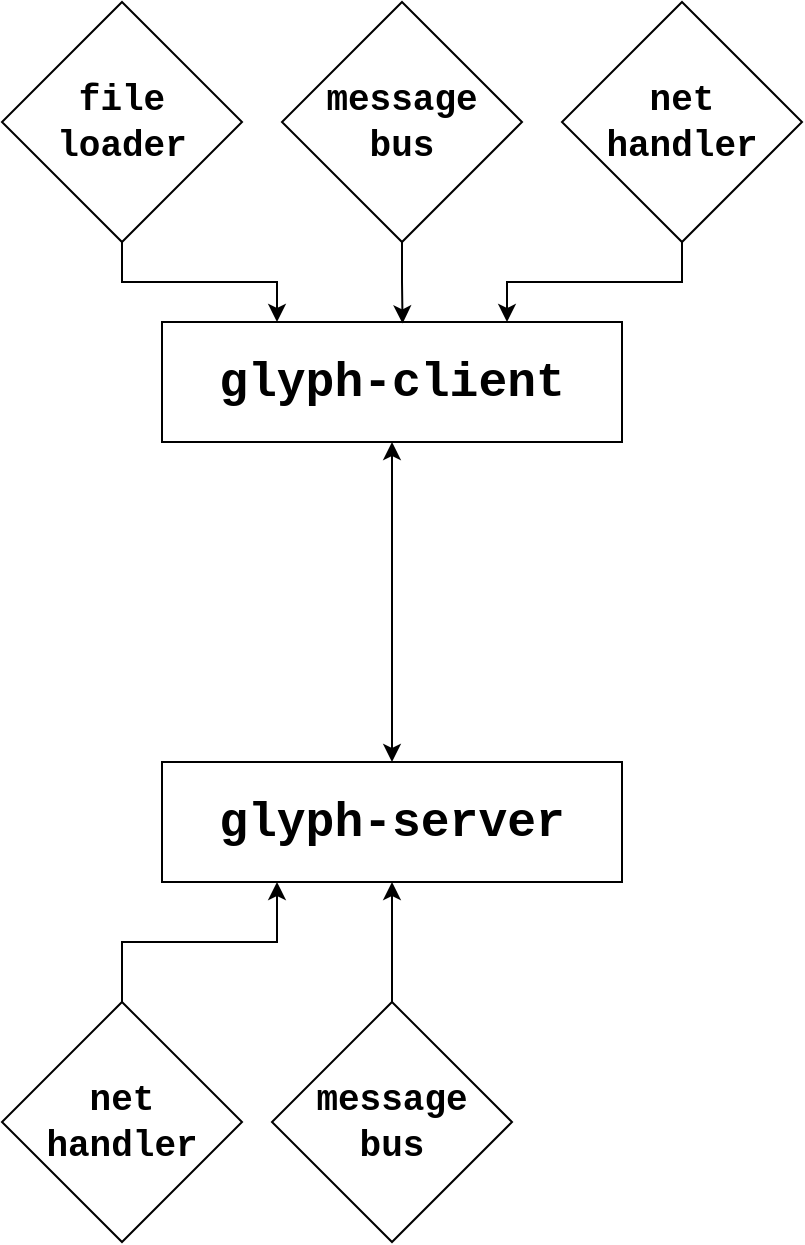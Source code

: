 <mxfile version="26.0.13" pages="2">
  <diagram name="Page-1" id="-FLrAZMlSt8un2dKXL5w">
    <mxGraphModel dx="835" dy="574" grid="1" gridSize="10" guides="1" tooltips="1" connect="1" arrows="1" fold="1" page="1" pageScale="1" pageWidth="850" pageHeight="1100" math="0" shadow="0">
      <root>
        <mxCell id="0" />
        <mxCell id="1" parent="0" />
        <mxCell id="W7bd2qUVRePxg1-YOgWJ-9" style="edgeStyle=orthogonalEdgeStyle;rounded=0;orthogonalLoop=1;jettySize=auto;html=1;exitX=0.5;exitY=1;exitDx=0;exitDy=0;entryX=0.5;entryY=0;entryDx=0;entryDy=0;startArrow=classic;startFill=1;" edge="1" parent="1" source="W7bd2qUVRePxg1-YOgWJ-1" target="W7bd2qUVRePxg1-YOgWJ-2">
          <mxGeometry relative="1" as="geometry" />
        </mxCell>
        <mxCell id="W7bd2qUVRePxg1-YOgWJ-1" value="&lt;h1&gt;&lt;font face=&quot;Courier New&quot;&gt;&lt;b&gt;glyph-client&lt;/b&gt;&lt;/font&gt;&lt;/h1&gt;" style="rounded=0;whiteSpace=wrap;html=1;" vertex="1" parent="1">
          <mxGeometry x="360" y="580" width="230" height="60" as="geometry" />
        </mxCell>
        <mxCell id="W7bd2qUVRePxg1-YOgWJ-2" value="&lt;h1&gt;&lt;font face=&quot;Courier New&quot;&gt;&lt;b&gt;glyph-server&lt;/b&gt;&lt;/font&gt;&lt;/h1&gt;" style="rounded=0;whiteSpace=wrap;html=1;" vertex="1" parent="1">
          <mxGeometry x="360" y="800" width="230" height="60" as="geometry" />
        </mxCell>
        <mxCell id="W7bd2qUVRePxg1-YOgWJ-5" style="edgeStyle=orthogonalEdgeStyle;rounded=0;orthogonalLoop=1;jettySize=auto;html=1;exitX=0.5;exitY=1;exitDx=0;exitDy=0;entryX=0.25;entryY=0;entryDx=0;entryDy=0;" edge="1" parent="1" source="W7bd2qUVRePxg1-YOgWJ-3" target="W7bd2qUVRePxg1-YOgWJ-1">
          <mxGeometry relative="1" as="geometry" />
        </mxCell>
        <mxCell id="W7bd2qUVRePxg1-YOgWJ-3" value="&lt;h2&gt;&lt;font face=&quot;Courier New&quot;&gt;file loader&lt;br&gt;&lt;/font&gt;&lt;/h2&gt;" style="rhombus;whiteSpace=wrap;html=1;" vertex="1" parent="1">
          <mxGeometry x="280" y="420" width="120" height="120" as="geometry" />
        </mxCell>
        <mxCell id="W7bd2qUVRePxg1-YOgWJ-6" style="edgeStyle=orthogonalEdgeStyle;rounded=0;orthogonalLoop=1;jettySize=auto;html=1;exitX=0.5;exitY=1;exitDx=0;exitDy=0;entryX=0.75;entryY=0;entryDx=0;entryDy=0;" edge="1" parent="1" source="W7bd2qUVRePxg1-YOgWJ-4" target="W7bd2qUVRePxg1-YOgWJ-1">
          <mxGeometry relative="1" as="geometry" />
        </mxCell>
        <mxCell id="W7bd2qUVRePxg1-YOgWJ-4" value="&lt;h2&gt;&lt;font face=&quot;Courier New&quot;&gt;net handler&lt;br&gt;&lt;/font&gt;&lt;/h2&gt;" style="rhombus;whiteSpace=wrap;html=1;" vertex="1" parent="1">
          <mxGeometry x="560" y="420" width="120" height="120" as="geometry" />
        </mxCell>
        <mxCell id="W7bd2qUVRePxg1-YOgWJ-7" value="&lt;h2&gt;&lt;font face=&quot;Courier New&quot;&gt;message bus&lt;br&gt;&lt;/font&gt;&lt;/h2&gt;" style="rhombus;whiteSpace=wrap;html=1;" vertex="1" parent="1">
          <mxGeometry x="420" y="420" width="120" height="120" as="geometry" />
        </mxCell>
        <mxCell id="W7bd2qUVRePxg1-YOgWJ-8" style="edgeStyle=orthogonalEdgeStyle;rounded=0;orthogonalLoop=1;jettySize=auto;html=1;exitX=0.5;exitY=1;exitDx=0;exitDy=0;entryX=0.523;entryY=0.012;entryDx=0;entryDy=0;entryPerimeter=0;" edge="1" parent="1" source="W7bd2qUVRePxg1-YOgWJ-7" target="W7bd2qUVRePxg1-YOgWJ-1">
          <mxGeometry relative="1" as="geometry" />
        </mxCell>
        <mxCell id="W7bd2qUVRePxg1-YOgWJ-11" style="edgeStyle=orthogonalEdgeStyle;rounded=0;orthogonalLoop=1;jettySize=auto;html=1;exitX=0.5;exitY=0;exitDx=0;exitDy=0;entryX=0.25;entryY=1;entryDx=0;entryDy=0;" edge="1" parent="1" source="W7bd2qUVRePxg1-YOgWJ-10" target="W7bd2qUVRePxg1-YOgWJ-2">
          <mxGeometry relative="1" as="geometry" />
        </mxCell>
        <mxCell id="W7bd2qUVRePxg1-YOgWJ-10" value="&lt;h2&gt;&lt;font face=&quot;Courier New&quot;&gt;net handler&lt;br&gt;&lt;/font&gt;&lt;/h2&gt;" style="rhombus;whiteSpace=wrap;html=1;" vertex="1" parent="1">
          <mxGeometry x="280" y="920" width="120" height="120" as="geometry" />
        </mxCell>
        <mxCell id="W7bd2qUVRePxg1-YOgWJ-13" style="edgeStyle=orthogonalEdgeStyle;rounded=0;orthogonalLoop=1;jettySize=auto;html=1;exitX=0.5;exitY=0;exitDx=0;exitDy=0;entryX=0.5;entryY=1;entryDx=0;entryDy=0;" edge="1" parent="1" source="W7bd2qUVRePxg1-YOgWJ-12" target="W7bd2qUVRePxg1-YOgWJ-2">
          <mxGeometry relative="1" as="geometry" />
        </mxCell>
        <mxCell id="W7bd2qUVRePxg1-YOgWJ-12" value="&lt;h2&gt;&lt;font face=&quot;Courier New&quot;&gt;message bus&lt;br&gt;&lt;/font&gt;&lt;/h2&gt;" style="rhombus;whiteSpace=wrap;html=1;" vertex="1" parent="1">
          <mxGeometry x="415" y="920" width="120" height="120" as="geometry" />
        </mxCell>
      </root>
    </mxGraphModel>
  </diagram>
  <diagram id="jgMxbENvsLHy517YvmT1" name="Glyphic Architecture">
    <mxGraphModel dx="2060" dy="831" grid="1" gridSize="10" guides="1" tooltips="1" connect="1" arrows="1" fold="1" page="1" pageScale="1" pageWidth="850" pageHeight="1100" math="0" shadow="0">
      <root>
        <mxCell id="0" />
        <mxCell id="1" parent="0" />
        <mxCell id="NJIvl9b5mjo63YT-7Px1-7" value="&lt;h2&gt;&lt;font face=&quot;Courier New&quot;&gt;&lt;br&gt;&lt;/font&gt;&lt;/h2&gt;" style="rhombus;whiteSpace=wrap;html=1;" parent="1" vertex="1">
          <mxGeometry x="80" y="720" width="120" height="120" as="geometry" />
        </mxCell>
        <mxCell id="pyT-qH913ZQq-UkWncqq-5" style="edgeStyle=orthogonalEdgeStyle;rounded=0;orthogonalLoop=1;jettySize=auto;html=1;exitX=1;exitY=0.5;exitDx=0;exitDy=0;entryX=0.5;entryY=1;entryDx=0;entryDy=0;endArrow=none;startFill=0;dashed=1;fillColor=#d5e8d4;strokeColor=#82b366;" parent="1" source="NJIvl9b5mjo63YT-7Px1-17" target="NJIvl9b5mjo63YT-7Px1-7" edge="1">
          <mxGeometry relative="1" as="geometry" />
        </mxCell>
        <mxCell id="NJIvl9b5mjo63YT-7Px1-17" value="" style="triangle;whiteSpace=wrap;html=1;rotation=-90;" parent="1" vertex="1">
          <mxGeometry x="110" y="870" width="60" height="80" as="geometry" />
        </mxCell>
        <mxCell id="pyT-qH913ZQq-UkWncqq-1" value="" style="group" parent="1" vertex="1" connectable="0">
          <mxGeometry x="175" y="850" width="265" height="60" as="geometry" />
        </mxCell>
        <mxCell id="NJIvl9b5mjo63YT-7Px1-18" value="&lt;h1 align=&quot;left&quot;&gt;&lt;font&gt;&lt;span style=&quot;font-weight: normal;&quot;&gt;glyphic shard&lt;/span&gt;&lt;br&gt;&lt;/font&gt;&lt;/h1&gt;" style="text;html=1;align=left;verticalAlign=middle;whiteSpace=wrap;rounded=0;fontFamily=Courier New;" parent="pyT-qH913ZQq-UkWncqq-1" vertex="1">
          <mxGeometry x="65" width="200" height="30" as="geometry" />
        </mxCell>
        <mxCell id="NJIvl9b5mjo63YT-7Px1-21" value="" style="endArrow=none;html=1;strokeWidth=1;rounded=0;entryX=0.5;entryY=1;entryDx=0;entryDy=0;" parent="pyT-qH913ZQq-UkWncqq-1" target="NJIvl9b5mjo63YT-7Px1-18" edge="1">
          <mxGeometry width="50" height="50" relative="1" as="geometry">
            <mxPoint y="60" as="sourcePoint" />
            <mxPoint x="250" y="30" as="targetPoint" />
            <Array as="points">
              <mxPoint x="30" y="30" />
            </Array>
          </mxGeometry>
        </mxCell>
        <mxCell id="pyT-qH913ZQq-UkWncqq-2" value="" style="group" parent="1" vertex="1" connectable="0">
          <mxGeometry x="180" y="680" width="265" height="85" as="geometry" />
        </mxCell>
        <mxCell id="pyT-qH913ZQq-UkWncqq-3" value="&lt;h1 align=&quot;left&quot;&gt;&lt;font&gt;&lt;span style=&quot;font-weight: normal;&quot;&gt;glyphic core&lt;/span&gt;&lt;br&gt;&lt;/font&gt;&lt;/h1&gt;" style="text;html=1;align=left;verticalAlign=middle;whiteSpace=wrap;rounded=0;fontFamily=Courier New;" parent="pyT-qH913ZQq-UkWncqq-2" vertex="1">
          <mxGeometry x="65" width="200" height="30" as="geometry" />
        </mxCell>
        <mxCell id="pyT-qH913ZQq-UkWncqq-4" value="" style="endArrow=none;html=1;strokeWidth=1;rounded=0;entryX=0.5;entryY=1;entryDx=0;entryDy=0;" parent="pyT-qH913ZQq-UkWncqq-2" target="pyT-qH913ZQq-UkWncqq-3" edge="1">
          <mxGeometry width="50" height="50" relative="1" as="geometry">
            <mxPoint y="60" as="sourcePoint" />
            <mxPoint x="250" y="30" as="targetPoint" />
            <Array as="points">
              <mxPoint x="30" y="30" />
            </Array>
          </mxGeometry>
        </mxCell>
        <mxCell id="pyT-qH913ZQq-UkWncqq-10" value="" style="group;fontStyle=0" parent="1" vertex="1" connectable="0">
          <mxGeometry x="-510" y="780" width="270" height="60" as="geometry" />
        </mxCell>
        <mxCell id="pyT-qH913ZQq-UkWncqq-8" value="" style="endArrow=none;html=1;strokeWidth=1;rounded=0;entryX=0.5;entryY=1;entryDx=0;entryDy=0;" parent="pyT-qH913ZQq-UkWncqq-10" target="pyT-qH913ZQq-UkWncqq-9" edge="1">
          <mxGeometry width="50" height="50" relative="1" as="geometry">
            <mxPoint x="270" y="60" as="sourcePoint" />
            <mxPoint x="105" y="30" as="targetPoint" />
            <Array as="points">
              <mxPoint x="240" y="30" />
            </Array>
          </mxGeometry>
        </mxCell>
        <mxCell id="pyT-qH913ZQq-UkWncqq-9" value="&lt;div align=&quot;right&quot;&gt;left callout&lt;br&gt;&lt;/div&gt;" style="text;html=1;align=right;verticalAlign=middle;whiteSpace=wrap;rounded=0;fontFamily=Courier New;fontSize=24;fontStyle=0" parent="pyT-qH913ZQq-UkWncqq-10" vertex="1">
          <mxGeometry width="200" height="30" as="geometry" />
        </mxCell>
        <mxCell id="pyT-qH913ZQq-UkWncqq-13" value="" style="group" parent="1" vertex="1" connectable="0">
          <mxGeometry x="150" y="800" width="265" height="60" as="geometry" />
        </mxCell>
        <mxCell id="pyT-qH913ZQq-UkWncqq-14" value="&lt;h1 align=&quot;left&quot;&gt;&lt;font&gt;&lt;span style=&quot;font-weight: normal;&quot;&gt;comms channel&lt;/span&gt;&lt;br&gt;&lt;/font&gt;&lt;/h1&gt;" style="text;html=1;align=left;verticalAlign=middle;whiteSpace=wrap;rounded=0;fontFamily=Courier New;" parent="pyT-qH913ZQq-UkWncqq-13" vertex="1">
          <mxGeometry x="90" width="200" height="30" as="geometry" />
        </mxCell>
        <mxCell id="pyT-qH913ZQq-UkWncqq-15" value="" style="endArrow=none;html=1;strokeWidth=1;rounded=0;entryX=0.5;entryY=1;entryDx=0;entryDy=0;" parent="pyT-qH913ZQq-UkWncqq-13" target="pyT-qH913ZQq-UkWncqq-14" edge="1">
          <mxGeometry width="50" height="50" relative="1" as="geometry">
            <mxPoint y="60" as="sourcePoint" />
            <mxPoint x="250" y="30" as="targetPoint" />
            <Array as="points">
              <mxPoint x="30" y="30" />
            </Array>
          </mxGeometry>
        </mxCell>
        <mxCell id="pyT-qH913ZQq-UkWncqq-17" value="" style="group" parent="1" vertex="1" connectable="0">
          <mxGeometry x="-557" y="850" width="265" height="85" as="geometry" />
        </mxCell>
        <mxCell id="pyT-qH913ZQq-UkWncqq-18" value="&lt;h1 align=&quot;left&quot;&gt;&lt;font face=&quot;Courier New&quot;&gt;&lt;span style=&quot;font-weight: normal;&quot;&gt;right callout&lt;/span&gt;&lt;br&gt;&lt;/font&gt;&lt;/h1&gt;" style="text;html=1;align=left;verticalAlign=middle;whiteSpace=wrap;rounded=0;fontStyle=0" parent="pyT-qH913ZQq-UkWncqq-17" vertex="1">
          <mxGeometry x="65" width="200" height="30" as="geometry" />
        </mxCell>
        <mxCell id="pyT-qH913ZQq-UkWncqq-19" value="" style="endArrow=none;html=1;strokeWidth=1;rounded=0;entryX=0.5;entryY=1;entryDx=0;entryDy=0;" parent="pyT-qH913ZQq-UkWncqq-17" target="pyT-qH913ZQq-UkWncqq-18" edge="1">
          <mxGeometry width="50" height="50" relative="1" as="geometry">
            <mxPoint y="60" as="sourcePoint" />
            <mxPoint x="250" y="30" as="targetPoint" />
            <Array as="points">
              <mxPoint x="30" y="30" />
            </Array>
          </mxGeometry>
        </mxCell>
        <mxCell id="pyT-qH913ZQq-UkWncqq-11" style="edgeStyle=orthogonalEdgeStyle;rounded=0;orthogonalLoop=1;jettySize=auto;html=1;exitX=1;exitY=0.5;exitDx=0;exitDy=0;entryX=0;entryY=0.5;entryDx=0;entryDy=0;endArrow=none;startFill=0;dashed=1;fillColor=#d5e8d4;strokeColor=#82b366;" parent="1" source="pyT-qH913ZQq-UkWncqq-12" target="NJIvl9b5mjo63YT-7Px1-7" edge="1">
          <mxGeometry relative="1" as="geometry">
            <mxPoint x="80" y="780" as="targetPoint" />
          </mxGeometry>
        </mxCell>
        <mxCell id="pyT-qH913ZQq-UkWncqq-12" value="" style="triangle;whiteSpace=wrap;html=1;rotation=0;" parent="1" vertex="1">
          <mxGeometry x="-20" y="740" width="60" height="80" as="geometry" />
        </mxCell>
        <mxCell id="pyT-qH913ZQq-UkWncqq-25" value="" style="group" parent="1" vertex="1" connectable="0">
          <mxGeometry x="-270" y="620" width="319.5" height="108.635" as="geometry" />
        </mxCell>
        <mxCell id="pyT-qH913ZQq-UkWncqq-21" value="" style="shape=crossbar;whiteSpace=wrap;html=1;rounded=1;direction=south;rotation=45;" parent="pyT-qH913ZQq-UkWncqq-25" vertex="1">
          <mxGeometry x="260.43" y="0.17" width="20" height="118.79" as="geometry" />
        </mxCell>
        <mxCell id="pyT-qH913ZQq-UkWncqq-22" value="" style="group;fontStyle=0" parent="pyT-qH913ZQq-UkWncqq-25" vertex="1" connectable="0">
          <mxGeometry width="270" height="60" as="geometry" />
        </mxCell>
        <mxCell id="pyT-qH913ZQq-UkWncqq-23" value="" style="endArrow=none;html=1;strokeWidth=1;rounded=0;entryX=0.5;entryY=1;entryDx=0;entryDy=0;" parent="pyT-qH913ZQq-UkWncqq-22" target="pyT-qH913ZQq-UkWncqq-24" edge="1">
          <mxGeometry width="50" height="50" relative="1" as="geometry">
            <mxPoint x="270" y="60" as="sourcePoint" />
            <mxPoint x="105" y="30" as="targetPoint" />
            <Array as="points">
              <mxPoint x="240" y="30" />
            </Array>
          </mxGeometry>
        </mxCell>
        <mxCell id="pyT-qH913ZQq-UkWncqq-24" value="&lt;div align=&quot;right&quot;&gt;glyph&lt;br&gt;&lt;/div&gt;" style="text;html=1;align=right;verticalAlign=middle;whiteSpace=wrap;rounded=0;fontFamily=Courier New;fontSize=24;fontStyle=0" parent="pyT-qH913ZQq-UkWncqq-22" vertex="1">
          <mxGeometry x="150" width="80" height="30" as="geometry" />
        </mxCell>
        <mxCell id="ihaaTIRmuxDENvVCG5u8-32" value="" style="group" vertex="1" connectable="0" parent="1">
          <mxGeometry x="-270" y="1110" width="319.5" height="108.635" as="geometry" />
        </mxCell>
        <mxCell id="ihaaTIRmuxDENvVCG5u8-33" value="" style="shape=crossbar;whiteSpace=wrap;html=1;rounded=1;direction=south;rotation=45;" vertex="1" parent="ihaaTIRmuxDENvVCG5u8-32">
          <mxGeometry x="260.43" y="0.17" width="20" height="118.79" as="geometry" />
        </mxCell>
        <mxCell id="ihaaTIRmuxDENvVCG5u8-34" value="" style="group;fontStyle=0" vertex="1" connectable="0" parent="ihaaTIRmuxDENvVCG5u8-32">
          <mxGeometry width="270" height="60" as="geometry" />
        </mxCell>
        <mxCell id="ihaaTIRmuxDENvVCG5u8-35" value="" style="endArrow=none;html=1;strokeWidth=1;rounded=0;entryX=0.5;entryY=1;entryDx=0;entryDy=0;" edge="1" parent="ihaaTIRmuxDENvVCG5u8-34" target="ihaaTIRmuxDENvVCG5u8-36">
          <mxGeometry width="50" height="50" relative="1" as="geometry">
            <mxPoint x="270" y="60" as="sourcePoint" />
            <mxPoint x="105" y="30" as="targetPoint" />
            <Array as="points">
              <mxPoint x="240" y="30" />
            </Array>
          </mxGeometry>
        </mxCell>
        <mxCell id="ihaaTIRmuxDENvVCG5u8-36" value="&lt;div align=&quot;right&quot;&gt;glyph&lt;br&gt;&lt;/div&gt;" style="text;html=1;align=right;verticalAlign=middle;whiteSpace=wrap;rounded=0;fontFamily=Courier New;fontSize=24;fontStyle=0" vertex="1" parent="ihaaTIRmuxDENvVCG5u8-34">
          <mxGeometry x="150" width="80" height="30" as="geometry" />
        </mxCell>
        <mxCell id="ihaaTIRmuxDENvVCG5u8-37" value="" style="group" vertex="1" connectable="0" parent="1">
          <mxGeometry x="-120" y="1060" width="520" height="520" as="geometry" />
        </mxCell>
        <mxCell id="ihaaTIRmuxDENvVCG5u8-18" value="" style="group;rotation=-180;" vertex="1" connectable="0" parent="ihaaTIRmuxDENvVCG5u8-37">
          <mxGeometry x="300" width="220" height="220" as="geometry" />
        </mxCell>
        <mxCell id="ihaaTIRmuxDENvVCG5u8-13" value="&lt;h2&gt;&lt;font face=&quot;Courier New&quot;&gt;&lt;br&gt;&lt;/font&gt;&lt;/h2&gt;" style="rhombus;whiteSpace=wrap;html=1;rotation=-180;" vertex="1" parent="ihaaTIRmuxDENvVCG5u8-18">
          <mxGeometry y="100" width="120" height="120" as="geometry" />
        </mxCell>
        <mxCell id="ihaaTIRmuxDENvVCG5u8-14" style="edgeStyle=orthogonalEdgeStyle;rounded=0;orthogonalLoop=1;jettySize=auto;html=1;exitX=1;exitY=0.5;exitDx=0;exitDy=0;entryX=0.5;entryY=1;entryDx=0;entryDy=0;endArrow=none;startFill=0;dashed=1;fillColor=#d5e8d4;strokeColor=#82b366;" edge="1" parent="ihaaTIRmuxDENvVCG5u8-18" source="ihaaTIRmuxDENvVCG5u8-15" target="ihaaTIRmuxDENvVCG5u8-13">
          <mxGeometry relative="1" as="geometry" />
        </mxCell>
        <mxCell id="ihaaTIRmuxDENvVCG5u8-15" value="" style="triangle;whiteSpace=wrap;html=1;rotation=-270;" vertex="1" parent="ihaaTIRmuxDENvVCG5u8-18">
          <mxGeometry x="30" y="-10" width="60" height="80" as="geometry" />
        </mxCell>
        <mxCell id="ihaaTIRmuxDENvVCG5u8-19" value="" style="group" vertex="1" connectable="0" parent="ihaaTIRmuxDENvVCG5u8-37">
          <mxGeometry y="300" width="220" height="220" as="geometry" />
        </mxCell>
        <mxCell id="ihaaTIRmuxDENvVCG5u8-1" value="&lt;h2&gt;&lt;font face=&quot;Courier New&quot;&gt;&lt;br&gt;&lt;/font&gt;&lt;/h2&gt;" style="rhombus;whiteSpace=wrap;html=1;" vertex="1" parent="ihaaTIRmuxDENvVCG5u8-19">
          <mxGeometry x="100" width="120" height="120" as="geometry" />
        </mxCell>
        <mxCell id="ihaaTIRmuxDENvVCG5u8-2" style="edgeStyle=orthogonalEdgeStyle;rounded=0;orthogonalLoop=1;jettySize=auto;html=1;exitX=1;exitY=0.5;exitDx=0;exitDy=0;entryX=0.5;entryY=1;entryDx=0;entryDy=0;endArrow=none;startFill=0;dashed=1;fillColor=#d5e8d4;strokeColor=#82b366;" edge="1" parent="ihaaTIRmuxDENvVCG5u8-19" source="ihaaTIRmuxDENvVCG5u8-3" target="ihaaTIRmuxDENvVCG5u8-1">
          <mxGeometry relative="1" as="geometry" />
        </mxCell>
        <mxCell id="ihaaTIRmuxDENvVCG5u8-3" value="" style="triangle;whiteSpace=wrap;html=1;rotation=-90;" vertex="1" parent="ihaaTIRmuxDENvVCG5u8-19">
          <mxGeometry x="130" y="150" width="60" height="80" as="geometry" />
        </mxCell>
        <mxCell id="ihaaTIRmuxDENvVCG5u8-4" style="edgeStyle=orthogonalEdgeStyle;rounded=0;orthogonalLoop=1;jettySize=auto;html=1;exitX=1;exitY=0.5;exitDx=0;exitDy=0;entryX=0;entryY=0.5;entryDx=0;entryDy=0;endArrow=none;startFill=0;dashed=1;fillColor=#d5e8d4;strokeColor=#82b366;" edge="1" parent="ihaaTIRmuxDENvVCG5u8-19" source="ihaaTIRmuxDENvVCG5u8-5" target="ihaaTIRmuxDENvVCG5u8-1">
          <mxGeometry relative="1" as="geometry">
            <mxPoint x="100" y="60" as="targetPoint" />
          </mxGeometry>
        </mxCell>
        <mxCell id="ihaaTIRmuxDENvVCG5u8-5" value="" style="triangle;whiteSpace=wrap;html=1;rotation=0;" vertex="1" parent="ihaaTIRmuxDENvVCG5u8-19">
          <mxGeometry y="20" width="60" height="80" as="geometry" />
        </mxCell>
        <mxCell id="ihaaTIRmuxDENvVCG5u8-20" value="" style="group;rotation=-90;" vertex="1" connectable="0" parent="ihaaTIRmuxDENvVCG5u8-37">
          <mxGeometry x="300" y="300" width="220" height="220" as="geometry" />
        </mxCell>
        <mxCell id="ihaaTIRmuxDENvVCG5u8-21" value="&lt;h2&gt;&lt;font face=&quot;Courier New&quot;&gt;&lt;br&gt;&lt;/font&gt;&lt;/h2&gt;" style="rhombus;whiteSpace=wrap;html=1;rotation=-90;" vertex="1" parent="ihaaTIRmuxDENvVCG5u8-20">
          <mxGeometry width="120" height="120" as="geometry" />
        </mxCell>
        <mxCell id="ihaaTIRmuxDENvVCG5u8-22" style="edgeStyle=orthogonalEdgeStyle;rounded=0;orthogonalLoop=1;jettySize=auto;html=1;exitX=1;exitY=0.5;exitDx=0;exitDy=0;entryX=0.5;entryY=1;entryDx=0;entryDy=0;endArrow=none;startFill=0;dashed=1;fillColor=#d5e8d4;strokeColor=#82b366;" edge="1" parent="ihaaTIRmuxDENvVCG5u8-20" source="ihaaTIRmuxDENvVCG5u8-23" target="ihaaTIRmuxDENvVCG5u8-21">
          <mxGeometry relative="1" as="geometry" />
        </mxCell>
        <mxCell id="ihaaTIRmuxDENvVCG5u8-23" value="" style="triangle;whiteSpace=wrap;html=1;rotation=-180;" vertex="1" parent="ihaaTIRmuxDENvVCG5u8-20">
          <mxGeometry x="160" y="20" width="60" height="80" as="geometry" />
        </mxCell>
        <mxCell id="ihaaTIRmuxDENvVCG5u8-24" style="edgeStyle=orthogonalEdgeStyle;rounded=0;orthogonalLoop=1;jettySize=auto;html=1;exitX=1;exitY=0.5;exitDx=0;exitDy=0;entryX=0;entryY=0.5;entryDx=0;entryDy=0;endArrow=none;startFill=0;dashed=1;fillColor=#d5e8d4;strokeColor=#82b366;" edge="1" parent="ihaaTIRmuxDENvVCG5u8-20" source="ihaaTIRmuxDENvVCG5u8-25" target="ihaaTIRmuxDENvVCG5u8-21">
          <mxGeometry relative="1" as="geometry">
            <mxPoint x="60" y="120" as="targetPoint" />
          </mxGeometry>
        </mxCell>
        <mxCell id="ihaaTIRmuxDENvVCG5u8-25" value="" style="triangle;whiteSpace=wrap;html=1;rotation=-90;" vertex="1" parent="ihaaTIRmuxDENvVCG5u8-20">
          <mxGeometry x="30" y="150" width="60" height="80" as="geometry" />
        </mxCell>
        <mxCell id="ihaaTIRmuxDENvVCG5u8-28" style="rounded=0;orthogonalLoop=1;jettySize=auto;html=1;exitX=0;exitY=1;exitDx=0;exitDy=0;entryX=1;entryY=0;entryDx=0;entryDy=0;endArrow=none;startFill=0;dashed=1;fillColor=#d5e8d4;strokeColor=#82b366;" edge="1" parent="ihaaTIRmuxDENvVCG5u8-37" source="ihaaTIRmuxDENvVCG5u8-26" target="ihaaTIRmuxDENvVCG5u8-13">
          <mxGeometry relative="1" as="geometry" />
        </mxCell>
        <mxCell id="ihaaTIRmuxDENvVCG5u8-29" style="rounded=0;orthogonalLoop=1;jettySize=auto;html=1;exitX=0;exitY=0;exitDx=0;exitDy=0;entryX=1;entryY=0;entryDx=0;entryDy=0;endArrow=none;startFill=0;dashed=1;fillColor=#d5e8d4;strokeColor=#82b366;" edge="1" parent="ihaaTIRmuxDENvVCG5u8-37" source="ihaaTIRmuxDENvVCG5u8-26" target="ihaaTIRmuxDENvVCG5u8-21">
          <mxGeometry relative="1" as="geometry" />
        </mxCell>
        <mxCell id="ihaaTIRmuxDENvVCG5u8-30" style="rounded=0;orthogonalLoop=1;jettySize=auto;html=1;exitX=1;exitY=0;exitDx=0;exitDy=0;entryX=1;entryY=0;entryDx=0;entryDy=0;endArrow=none;startFill=0;dashed=1;fillColor=#d5e8d4;strokeColor=#82b366;" edge="1" parent="ihaaTIRmuxDENvVCG5u8-37" source="ihaaTIRmuxDENvVCG5u8-26" target="ihaaTIRmuxDENvVCG5u8-1">
          <mxGeometry relative="1" as="geometry" />
        </mxCell>
        <mxCell id="ihaaTIRmuxDENvVCG5u8-26" value="&lt;h2&gt;&lt;font face=&quot;Courier New&quot;&gt;&lt;br&gt;&lt;/font&gt;&lt;/h2&gt;" style="rhombus;whiteSpace=wrap;html=1;rotation=-180;" vertex="1" parent="ihaaTIRmuxDENvVCG5u8-37">
          <mxGeometry x="200" y="200" width="120" height="120" as="geometry" />
        </mxCell>
      </root>
    </mxGraphModel>
  </diagram>
</mxfile>
